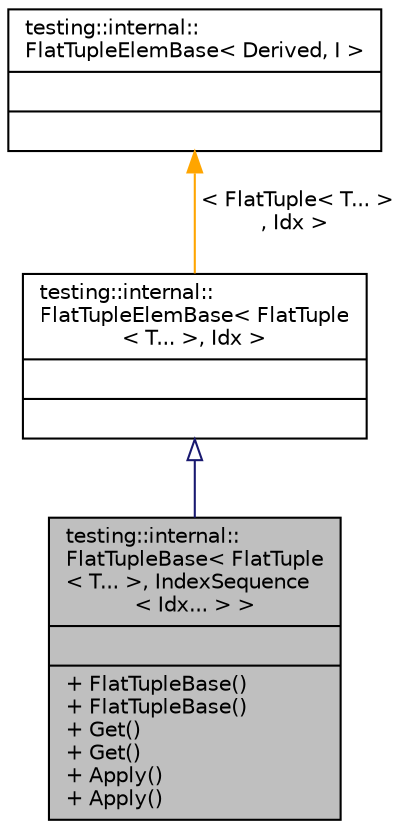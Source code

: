 digraph "testing::internal::FlatTupleBase&lt; FlatTuple&lt; T... &gt;, IndexSequence&lt; Idx... &gt; &gt;"
{
 // INTERACTIVE_SVG=YES
 // LATEX_PDF_SIZE
  edge [fontname="Helvetica",fontsize="10",labelfontname="Helvetica",labelfontsize="10"];
  node [fontname="Helvetica",fontsize="10",shape=record];
  Node1 [label="{testing::internal::\lFlatTupleBase\< FlatTuple\l\< T... \>, IndexSequence\l\< Idx... \> \>\n||+ FlatTupleBase()\l+ FlatTupleBase()\l+ Get()\l+ Get()\l+ Apply()\l+ Apply()\l}",height=0.2,width=0.4,color="black", fillcolor="grey75", style="filled", fontcolor="black",tooltip=" "];
  Node2 -> Node1 [dir="back",color="midnightblue",fontsize="10",style="solid",arrowtail="onormal",fontname="Helvetica"];
  Node2 [label="{testing::internal::\lFlatTupleElemBase\< FlatTuple\l\< T... \>, Idx \>\n||}",height=0.2,width=0.4,color="black", fillcolor="white", style="filled",URL="$da/d65/structtesting_1_1internal_1_1_flat_tuple_elem_base.html",tooltip=" "];
  Node3 -> Node2 [dir="back",color="orange",fontsize="10",style="solid",label=" \< FlatTuple\< T... \>\l, Idx \>" ,fontname="Helvetica"];
  Node3 [label="{testing::internal::\lFlatTupleElemBase\< Derived, I \>\n||}",height=0.2,width=0.4,color="black", fillcolor="white", style="filled",URL="$da/d65/structtesting_1_1internal_1_1_flat_tuple_elem_base.html",tooltip=" "];
}
